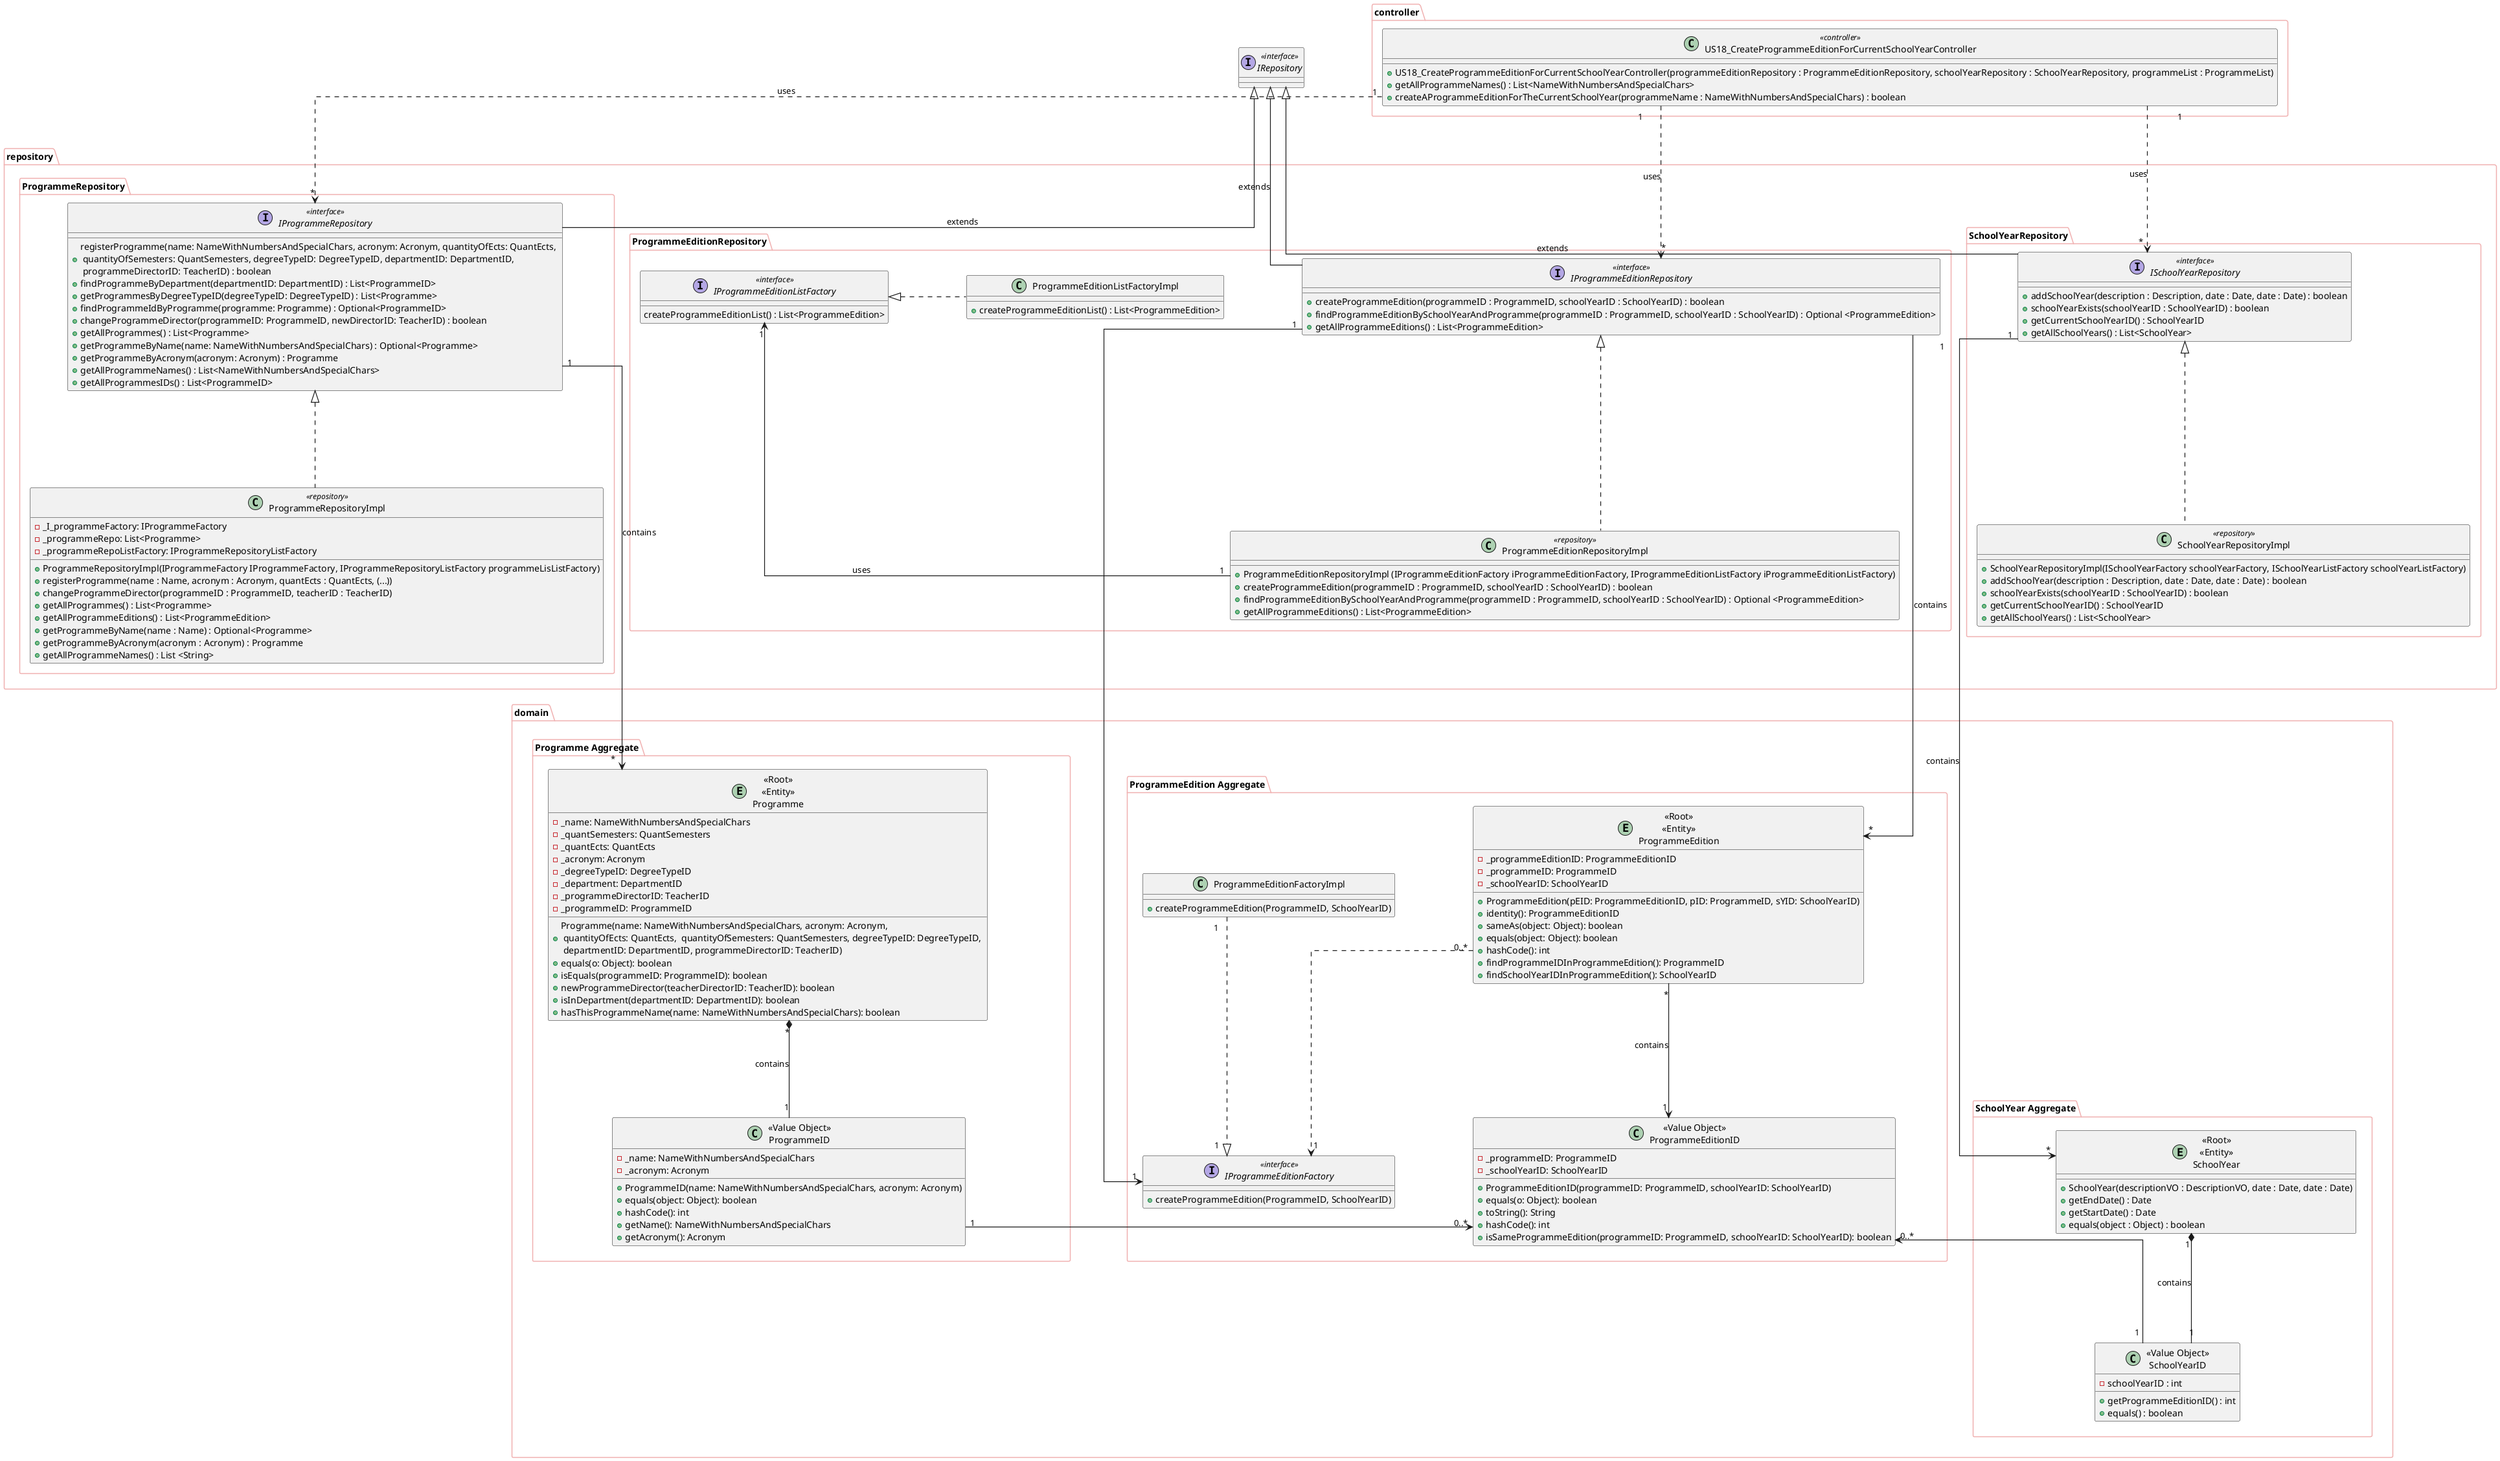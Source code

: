 @startuml

skinparam ranksep 150
skinparam nodesep 120
skinparam packageBorderColor #F0B0B0
skinparam arrowThickness 1.2
skinparam linetype ortho
top to bottom direction

package controller {
    class US18_CreateProgrammeEditionForCurrentSchoolYearController <<controller>> {
        + US18_CreateProgrammeEditionForCurrentSchoolYearController(programmeEditionRepository : ProgrammeEditionRepository, schoolYearRepository : SchoolYearRepository, programmeList : ProgrammeList)
        + getAllProgrammeNames() : List<NameWithNumbersAndSpecialChars>
        + createAProgrammeEditionForTheCurrentSchoolYear(programmeName : NameWithNumbersAndSpecialChars) : boolean
    }
}

interface IRepository <<interface>>


    package repository{

        package SchoolYearRepository {


                    interface ISchoolYearRepository <<interface>> {
                            + addSchoolYear(description : Description, date : Date, date : Date) : boolean
                            + schoolYearExists(schoolYearID : SchoolYearID) : boolean
                            + getCurrentSchoolYearID() : SchoolYearID
                            + getAllSchoolYears() : List<SchoolYear>
                    }

                    class SchoolYearRepositoryImpl <<repository>> {
                        + SchoolYearRepositoryImpl(ISchoolYearFactory schoolYearFactory, ISchoolYearListFactory schoolYearListFactory)
                        + addSchoolYear(description : Description, date : Date, date : Date) : boolean
                        + schoolYearExists(schoolYearID : SchoolYearID) : boolean
                        + getCurrentSchoolYearID() : SchoolYearID
                        + getAllSchoolYears() : List<SchoolYear>
                    }
                }


        package ProgrammeRepository{

            interface IProgrammeRepository <<interface>> {
                    + registerProgramme(name: NameWithNumbersAndSpecialChars, acronym: Acronym, quantityOfEcts: QuantEcts, \n quantityOfSemesters: QuantSemesters, degreeTypeID: DegreeTypeID, departmentID: DepartmentID, \n programmeDirectorID: TeacherID) : boolean
                    +findProgrammeByDepartment(departmentID: DepartmentID) : List<ProgrammeID>
                    +getProgrammesByDegreeTypeID(degreeTypeID: DegreeTypeID) : List<Programme>
                    +findProgrammeIdByProgramme(programme: Programme) : Optional<ProgrammeID>
                    +changeProgrammeDirector(programmeID: ProgrammeID, newDirectorID: TeacherID) : boolean
                    +getAllProgrammes() : List<Programme>
                    +getProgrammeByName(name: NameWithNumbersAndSpecialChars) : Optional<Programme>
                    +getProgrammeByAcronym(acronym: Acronym) : Programme
                    +getAllProgrammeNames() : List<NameWithNumbersAndSpecialChars>
                    +getAllProgrammesIDs() : List<ProgrammeID>
            }

            class ProgrammeRepositoryImpl <<repository>> {
                - _I_programmeFactory: IProgrammeFactory
                - _programmeRepo: List<Programme>
                - _programmeRepoListFactory: IProgrammeRepositoryListFactory
                + ProgrammeRepositoryImpl(IProgrammeFactory IProgrammeFactory, IProgrammeRepositoryListFactory programmeLisListFactory)
                + registerProgramme(name : Name, acronym : Acronym, quantEcts : QuantEcts, (...))
                + changeProgrammeDirector(programmeID : ProgrammeID, teacherID : TeacherID)
                + getAllProgrammes() : List<Programme>
                + getAllProgrammeEditions() : List<ProgrammeEdition>
                + getProgrammeByName(name : Name) : Optional<Programme>
                + getProgrammeByAcronym(acronym : Acronym) : Programme
                + getAllProgrammeNames() : List <String>
            }
        }

        package ProgrammeEditionRepository{

            interface IProgrammeEditionRepository <<interface>> {
                    + createProgrammeEdition(programmeID : ProgrammeID, schoolYearID : SchoolYearID) : boolean
                    + findProgrammeEditionBySchoolYearAndProgramme(programmeID : ProgrammeID, schoolYearID : SchoolYearID) : Optional <ProgrammeEdition>
                    + getAllProgrammeEditions() : List<ProgrammeEdition>
            }

            class ProgrammeEditionRepositoryImpl <<repository>> {
                    + ProgrammeEditionRepositoryImpl (IProgrammeEditionFactory iProgrammeEditionFactory, IProgrammeEditionListFactory iProgrammeEditionListFactory)
                    + createProgrammeEdition(programmeID : ProgrammeID, schoolYearID : SchoolYearID) : boolean
                    + findProgrammeEditionBySchoolYearAndProgramme(programmeID : ProgrammeID, schoolYearID : SchoolYearID) : Optional <ProgrammeEdition>
                    + getAllProgrammeEditions() : List<ProgrammeEdition>
            }

            Interface IProgrammeEditionListFactory <<interface>> {
                    createProgrammeEditionList() : List<ProgrammeEdition>
            }

            Class ProgrammeEditionListFactoryImpl {
                + createProgrammeEditionList() : List<ProgrammeEdition>
            }
        }

    }



    package domain {

        package "SchoolYear Aggregate" {
                    entity "<<Root>>\n<<Entity>>\nSchoolYear" {
                        +SchoolYear(descriptionVO : DescriptionVO, date : Date, date : Date)
                        +getEndDate() : Date
                        +getStartDate() : Date
                        +equals(object : Object) : boolean
                    }

                    class "<<Value Object>>\nSchoolYearID" {
                            - schoolYearID : int
                            + getProgrammeEditionID() : int
                            + equals() : boolean
                    }
                }

        package "Programme Aggregate" {
            entity "<<Root>>\n<<Entity>>\nProgramme" {
                - _name: NameWithNumbersAndSpecialChars
                - _quantSemesters: QuantSemesters
                - _quantEcts: QuantEcts
                - _acronym: Acronym
                - _degreeTypeID: DegreeTypeID
                - _department: DepartmentID
                - _programmeDirectorID: TeacherID
                - _programmeID: ProgrammeID
                +Programme(name: NameWithNumbersAndSpecialChars, acronym: Acronym, \n quantityOfEcts: QuantEcts,  quantityOfSemesters: QuantSemesters, degreeTypeID: DegreeTypeID, \n departmentID: DepartmentID, programmeDirectorID: TeacherID)
                +equals(o: Object): boolean
                +isEquals(programmeID: ProgrammeID): boolean
                +newProgrammeDirector(teacherDirectorID: TeacherID): boolean
                +isInDepartment(departmentID: DepartmentID): boolean
                +hasThisProgrammeName(name: NameWithNumbersAndSpecialChars): boolean
            }

            class "<<Value Object>>\nProgrammeID" {
                     - _name: NameWithNumbersAndSpecialChars
                        - _acronym: Acronym

                        +ProgrammeID(name: NameWithNumbersAndSpecialChars, acronym: Acronym)
                        +equals(object: Object): boolean
                        +hashCode(): int
                        +getName(): NameWithNumbersAndSpecialChars
                        +getAcronym(): Acronym
            }
        }

        package "ProgrammeEdition Aggregate" {
                entity "<<Root>>\n<<Entity>>\nProgrammeEdition" {
                    - _programmeEditionID: ProgrammeEditionID
                    - _programmeID: ProgrammeID
                    - _schoolYearID: SchoolYearID

                    +ProgrammeEdition(pEID: ProgrammeEditionID, pID: ProgrammeID, sYID: SchoolYearID)
                    +identity(): ProgrammeEditionID
                    +sameAs(object: Object): boolean
                    +equals(object: Object): boolean
                    +hashCode(): int
                    +findProgrammeIDInProgrammeEdition(): ProgrammeID
                    +findSchoolYearIDInProgrammeEdition(): SchoolYearID
                }

                class "<<Value Object>>\nProgrammeEditionID" {
                        - _programmeID: ProgrammeID
                        - _schoolYearID: SchoolYearID

                        +ProgrammeEditionID(programmeID: ProgrammeID, schoolYearID: SchoolYearID)
                        +equals(o: Object): boolean
                        +toString(): String
                        +hashCode(): int
                        +isSameProgrammeEdition(programmeID: ProgrammeID, schoolYearID: SchoolYearID): boolean
                }

                interface IProgrammeEditionFactory <<interface>> {
                    + createProgrammeEdition(ProgrammeID, SchoolYearID)
                }

                class ProgrammeEditionFactoryImpl {
                    + createProgrammeEdition(ProgrammeID, SchoolYearID)
                }
        }


    }



US18_CreateProgrammeEditionForCurrentSchoolYearController "1" ..> "*" IProgrammeEditionRepository : uses
US18_CreateProgrammeEditionForCurrentSchoolYearController "1" ..> "*" ISchoolYearRepository : uses
US18_CreateProgrammeEditionForCurrentSchoolYearController "1" ..> "*" IProgrammeRepository : uses

IProgrammeRepository -up-|> IRepository : extends
IProgrammeEditionRepository -up-|> IRepository : extends
ISchoolYearRepository -up-|> IRepository : extends




IProgrammeRepository <|.. ProgrammeRepositoryImpl

ProgrammeEditionRepositoryImpl "1" --up> "1" IProgrammeEditionListFactory : uses
ProgrammeEditionListFactoryImpl ..left|> IProgrammeEditionListFactory
IProgrammeEditionRepository <|.. ProgrammeEditionRepositoryImpl



ProgrammeEditionFactoryImpl "1" ..|> "1" IProgrammeEditionFactory
"<<Root>>\n<<Entity>>\nProgrammeEdition" "0..*" ..> "1" IProgrammeEditionFactory
"<<Root>>\n<<Entity>>\nProgrammeEdition" "*" --> "1" "<<Value Object>>\nProgrammeEditionID" : contains
IProgrammeEditionRepository "1" --> "1" IProgrammeEditionFactory


"<<Root>>\n<<Entity>>\nProgramme" "*" *-- "1" "<<Value Object>>\nProgrammeID" : contains
"<<Root>>\n<<Entity>>\nSchoolYear" "1" *-- "1" "<<Value Object>>\nSchoolYearID" : contains

"<<Value Object>>\nProgrammeEditionID" "0..*" <-- "1" "<<Value Object>>\nProgrammeID"
"<<Value Object>>\nProgrammeEditionID" "0..*" <-- "1" "<<Value Object>>\nSchoolYearID"

ISchoolYearRepository <|.. SchoolYearRepositoryImpl


IProgrammeEditionRepository "1" --> "*" "<<Root>>\n<<Entity>>\nProgrammeEdition" : contains
"<<Root>>\n<<Entity>>\nSchoolYear" "*" <-- "1" ISchoolYearRepository : contains
"<<Root>>\n<<Entity>>\nProgramme" "*" <-- "1" IProgrammeRepository : contains

"SchoolYear Aggregate" -[hidden]u-> SchoolYearRepositoryImpl
"Programme Aggregate" -[hidden]u-> ProgrammeRepositoryImpl

IProgrammeEditionRepository -[hidden]-> "<<Value Object>>\nProgrammeEditionID"

ISchoolYearRepository -[hidden]l> IProgrammeRepository
SchoolYearRepositoryImpl -[hidden]l> ProgrammeRepositoryImpl
ISchoolYearRepository -[hidden]r-> IProgrammeEditionListFactory
SchoolYearRepositoryImpl -[hidden]r-> ProgrammeEditionRepositoryImpl

"Programme Aggregate" -[hidden]r-> "SchoolYear Aggregate"
"Programme Aggregate" -[hidden]r-> "ProgrammeEdition Aggregate"

"<<Root>>\n<<Entity>>\nProgrammeEdition" -[hidden]u-> SchoolYearRepositoryImpl
"<<Root>>\n<<Entity>>\nProgrammeEdition" -[hidden]u-> ProgrammeRepositoryImpl
"<<Root>>\n<<Entity>>\nProgrammeEdition" -[hidden]u-> ProgrammeEditionRepositoryImpl
"<<Root>>\n<<Entity>>\nProgramme" -[hidden]r> "<<Root>>\n<<Entity>>\nProgrammeEdition"
@enduml